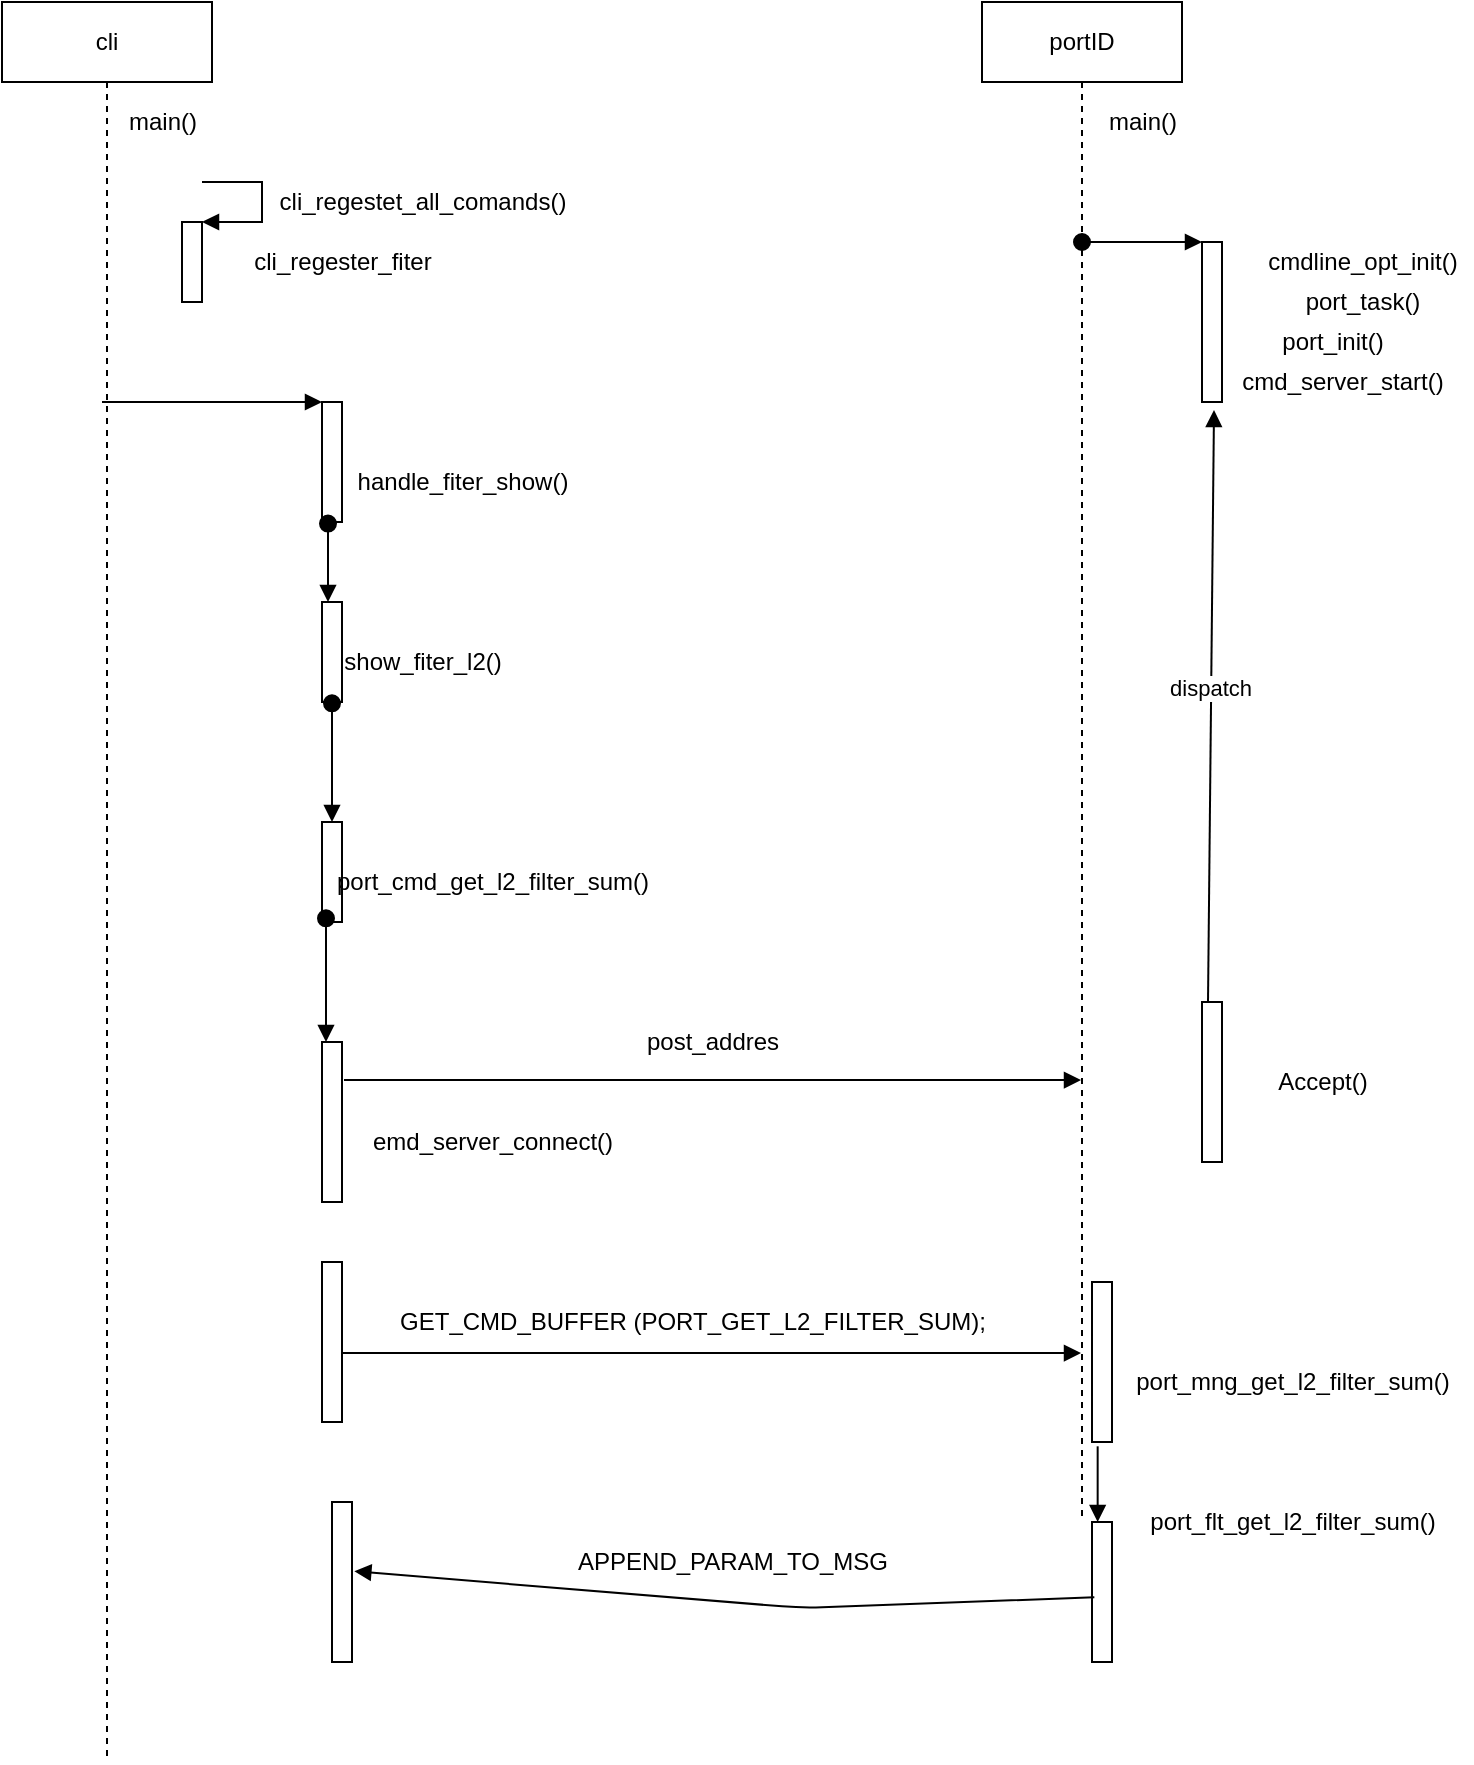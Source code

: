 <mxfile version="14.9.3" type="github">
  <diagram id="kgpKYQtTHZ0yAKxKKP6v" name="Page-1">
    <mxGraphModel dx="1087" dy="388" grid="1" gridSize="10" guides="1" tooltips="1" connect="1" arrows="1" fold="1" page="1" pageScale="1" pageWidth="850" pageHeight="1100" math="0" shadow="0">
      <root>
        <mxCell id="0" />
        <mxCell id="1" parent="0" />
        <mxCell id="9FXc6Jmi2xS2psvSpW-O-1" value="cli" style="shape=umlLifeline;perimeter=lifelinePerimeter;whiteSpace=wrap;html=1;container=1;collapsible=0;recursiveResize=0;outlineConnect=0;" vertex="1" parent="1">
          <mxGeometry x="110" y="40" width="105" height="880" as="geometry" />
        </mxCell>
        <mxCell id="9FXc6Jmi2xS2psvSpW-O-7" value="" style="html=1;points=[];perimeter=orthogonalPerimeter;" vertex="1" parent="9FXc6Jmi2xS2psvSpW-O-1">
          <mxGeometry x="90" y="110" width="10" height="40" as="geometry" />
        </mxCell>
        <mxCell id="9FXc6Jmi2xS2psvSpW-O-8" value="" style="edgeStyle=orthogonalEdgeStyle;html=1;align=left;spacingLeft=2;endArrow=block;rounded=0;entryX=1;entryY=0;" edge="1" target="9FXc6Jmi2xS2psvSpW-O-7" parent="9FXc6Jmi2xS2psvSpW-O-1">
          <mxGeometry relative="1" as="geometry">
            <mxPoint x="100" y="90" as="sourcePoint" />
            <Array as="points">
              <mxPoint x="130" y="90" />
              <mxPoint x="130" y="110" />
            </Array>
          </mxGeometry>
        </mxCell>
        <mxCell id="9FXc6Jmi2xS2psvSpW-O-11" value="" style="html=1;verticalAlign=bottom;endArrow=block;" edge="1" parent="9FXc6Jmi2xS2psvSpW-O-1">
          <mxGeometry width="80" relative="1" as="geometry">
            <mxPoint x="50" y="200" as="sourcePoint" />
            <mxPoint x="160" y="200" as="targetPoint" />
          </mxGeometry>
        </mxCell>
        <mxCell id="9FXc6Jmi2xS2psvSpW-O-2" value="main()" style="text;html=1;align=center;verticalAlign=middle;resizable=0;points=[];autosize=1;strokeColor=none;" vertex="1" parent="1">
          <mxGeometry x="165" y="90" width="50" height="20" as="geometry" />
        </mxCell>
        <mxCell id="9FXc6Jmi2xS2psvSpW-O-3" value="cli_regestet_all_comands()" style="text;html=1;align=center;verticalAlign=middle;resizable=0;points=[];autosize=1;strokeColor=none;" vertex="1" parent="1">
          <mxGeometry x="240" y="130" width="160" height="20" as="geometry" />
        </mxCell>
        <mxCell id="9FXc6Jmi2xS2psvSpW-O-4" value="cli_regester_fiter" style="text;html=1;align=center;verticalAlign=middle;resizable=0;points=[];autosize=1;strokeColor=none;" vertex="1" parent="1">
          <mxGeometry x="230" y="160" width="100" height="20" as="geometry" />
        </mxCell>
        <mxCell id="9FXc6Jmi2xS2psvSpW-O-10" value="" style="html=1;points=[];perimeter=orthogonalPerimeter;" vertex="1" parent="1">
          <mxGeometry x="270" y="240" width="10" height="60" as="geometry" />
        </mxCell>
        <mxCell id="9FXc6Jmi2xS2psvSpW-O-12" value="handle_fiter_show()" style="text;html=1;align=center;verticalAlign=middle;resizable=0;points=[];autosize=1;strokeColor=none;" vertex="1" parent="1">
          <mxGeometry x="280" y="270" width="120" height="20" as="geometry" />
        </mxCell>
        <mxCell id="9FXc6Jmi2xS2psvSpW-O-13" value="" style="html=1;points=[];perimeter=orthogonalPerimeter;" vertex="1" parent="1">
          <mxGeometry x="270" y="340" width="10" height="50" as="geometry" />
        </mxCell>
        <mxCell id="9FXc6Jmi2xS2psvSpW-O-14" value="" style="html=1;verticalAlign=bottom;startArrow=oval;endArrow=block;startSize=8;exitX=0.3;exitY=1.013;exitDx=0;exitDy=0;exitPerimeter=0;" edge="1" target="9FXc6Jmi2xS2psvSpW-O-13" parent="1" source="9FXc6Jmi2xS2psvSpW-O-10">
          <mxGeometry relative="1" as="geometry">
            <mxPoint x="210" y="420" as="sourcePoint" />
          </mxGeometry>
        </mxCell>
        <mxCell id="9FXc6Jmi2xS2psvSpW-O-15" value="show_fiter_l2()" style="text;html=1;align=center;verticalAlign=middle;resizable=0;points=[];autosize=1;strokeColor=none;" vertex="1" parent="1">
          <mxGeometry x="275" y="360" width="90" height="20" as="geometry" />
        </mxCell>
        <mxCell id="9FXc6Jmi2xS2psvSpW-O-16" value="" style="html=1;points=[];perimeter=orthogonalPerimeter;" vertex="1" parent="1">
          <mxGeometry x="270" y="450" width="10" height="50" as="geometry" />
        </mxCell>
        <mxCell id="9FXc6Jmi2xS2psvSpW-O-17" value="" style="html=1;verticalAlign=bottom;startArrow=oval;endArrow=block;startSize=8;exitX=0.5;exitY=1.013;exitDx=0;exitDy=0;exitPerimeter=0;" edge="1" parent="1" source="9FXc6Jmi2xS2psvSpW-O-13">
          <mxGeometry relative="1" as="geometry">
            <mxPoint x="275" y="510" as="sourcePoint" />
            <mxPoint x="275" y="450" as="targetPoint" />
          </mxGeometry>
        </mxCell>
        <mxCell id="9FXc6Jmi2xS2psvSpW-O-19" value="port_cmd_get_l2_filter_sum()" style="text;html=1;align=center;verticalAlign=middle;resizable=0;points=[];autosize=1;strokeColor=none;" vertex="1" parent="1">
          <mxGeometry x="270" y="470" width="170" height="20" as="geometry" />
        </mxCell>
        <mxCell id="9FXc6Jmi2xS2psvSpW-O-20" value="" style="html=1;points=[];perimeter=orthogonalPerimeter;" vertex="1" parent="1">
          <mxGeometry x="270" y="560" width="10" height="80" as="geometry" />
        </mxCell>
        <mxCell id="9FXc6Jmi2xS2psvSpW-O-21" value="" style="html=1;verticalAlign=bottom;startArrow=oval;endArrow=block;startSize=8;exitX=0.2;exitY=0.963;exitDx=0;exitDy=0;exitPerimeter=0;" edge="1" target="9FXc6Jmi2xS2psvSpW-O-20" parent="1" source="9FXc6Jmi2xS2psvSpW-O-16">
          <mxGeometry relative="1" as="geometry">
            <mxPoint x="275" y="650" as="sourcePoint" />
          </mxGeometry>
        </mxCell>
        <mxCell id="9FXc6Jmi2xS2psvSpW-O-22" value="emd_server_connect()" style="text;html=1;align=center;verticalAlign=middle;resizable=0;points=[];autosize=1;strokeColor=none;" vertex="1" parent="1">
          <mxGeometry x="285" y="600" width="140" height="20" as="geometry" />
        </mxCell>
        <mxCell id="9FXc6Jmi2xS2psvSpW-O-23" value="portID" style="shape=umlLifeline;perimeter=lifelinePerimeter;whiteSpace=wrap;html=1;container=1;collapsible=0;recursiveResize=0;outlineConnect=0;" vertex="1" parent="1">
          <mxGeometry x="600" y="40" width="100" height="760" as="geometry" />
        </mxCell>
        <mxCell id="9FXc6Jmi2xS2psvSpW-O-24" value="main()" style="text;html=1;align=center;verticalAlign=middle;resizable=0;points=[];autosize=1;strokeColor=none;" vertex="1" parent="1">
          <mxGeometry x="655" y="90" width="50" height="20" as="geometry" />
        </mxCell>
        <mxCell id="9FXc6Jmi2xS2psvSpW-O-25" value="" style="html=1;points=[];perimeter=orthogonalPerimeter;" vertex="1" parent="1">
          <mxGeometry x="710" y="160" width="10" height="80" as="geometry" />
        </mxCell>
        <mxCell id="9FXc6Jmi2xS2psvSpW-O-26" value="" style="html=1;verticalAlign=bottom;startArrow=oval;endArrow=block;startSize=8;" edge="1" target="9FXc6Jmi2xS2psvSpW-O-25" parent="1">
          <mxGeometry relative="1" as="geometry">
            <mxPoint x="650" y="160" as="sourcePoint" />
          </mxGeometry>
        </mxCell>
        <mxCell id="9FXc6Jmi2xS2psvSpW-O-27" value="cmdline_opt_init()" style="text;html=1;align=center;verticalAlign=middle;resizable=0;points=[];autosize=1;strokeColor=none;" vertex="1" parent="1">
          <mxGeometry x="735" y="160" width="110" height="20" as="geometry" />
        </mxCell>
        <mxCell id="9FXc6Jmi2xS2psvSpW-O-28" value="port_task()" style="text;html=1;align=center;verticalAlign=middle;resizable=0;points=[];autosize=1;strokeColor=none;" vertex="1" parent="1">
          <mxGeometry x="755" y="180" width="70" height="20" as="geometry" />
        </mxCell>
        <mxCell id="9FXc6Jmi2xS2psvSpW-O-30" value="port_init()" style="text;html=1;align=center;verticalAlign=middle;resizable=0;points=[];autosize=1;strokeColor=none;" vertex="1" parent="1">
          <mxGeometry x="740" y="200" width="70" height="20" as="geometry" />
        </mxCell>
        <mxCell id="9FXc6Jmi2xS2psvSpW-O-32" value="" style="html=1;verticalAlign=bottom;endArrow=block;exitX=1.1;exitY=0.238;exitDx=0;exitDy=0;exitPerimeter=0;" edge="1" parent="1" source="9FXc6Jmi2xS2psvSpW-O-20" target="9FXc6Jmi2xS2psvSpW-O-23">
          <mxGeometry width="80" relative="1" as="geometry">
            <mxPoint x="380" y="700" as="sourcePoint" />
            <mxPoint x="460" y="700" as="targetPoint" />
          </mxGeometry>
        </mxCell>
        <mxCell id="9FXc6Jmi2xS2psvSpW-O-33" value="post_addres" style="text;html=1;align=center;verticalAlign=middle;resizable=0;points=[];autosize=1;strokeColor=none;" vertex="1" parent="1">
          <mxGeometry x="425" y="550" width="80" height="20" as="geometry" />
        </mxCell>
        <mxCell id="9FXc6Jmi2xS2psvSpW-O-34" value="" style="html=1;points=[];perimeter=orthogonalPerimeter;" vertex="1" parent="1">
          <mxGeometry x="710" y="540" width="10" height="80" as="geometry" />
        </mxCell>
        <mxCell id="9FXc6Jmi2xS2psvSpW-O-35" value="dispatch" style="html=1;verticalAlign=bottom;endArrow=block;exitX=0.3;exitY=0;exitDx=0;exitDy=0;exitPerimeter=0;entryX=0.6;entryY=1.05;entryDx=0;entryDy=0;entryPerimeter=0;" edge="1" parent="1" source="9FXc6Jmi2xS2psvSpW-O-34" target="9FXc6Jmi2xS2psvSpW-O-25">
          <mxGeometry width="80" relative="1" as="geometry">
            <mxPoint x="705" y="560" as="sourcePoint" />
            <mxPoint x="710" y="420" as="targetPoint" />
          </mxGeometry>
        </mxCell>
        <mxCell id="9FXc6Jmi2xS2psvSpW-O-36" value="Accept()" style="text;html=1;align=center;verticalAlign=middle;resizable=0;points=[];autosize=1;strokeColor=none;" vertex="1" parent="1">
          <mxGeometry x="740" y="570" width="60" height="20" as="geometry" />
        </mxCell>
        <mxCell id="9FXc6Jmi2xS2psvSpW-O-37" value="" style="html=1;points=[];perimeter=orthogonalPerimeter;" vertex="1" parent="1">
          <mxGeometry x="270" y="670" width="10" height="80" as="geometry" />
        </mxCell>
        <mxCell id="9FXc6Jmi2xS2psvSpW-O-38" value="GET_CMD_BUFFER (PORT_GET_L2_FILTER_SUM);" style="text;html=1;align=center;verticalAlign=middle;resizable=0;points=[];autosize=1;strokeColor=none;" vertex="1" parent="1">
          <mxGeometry x="300" y="690" width="310" height="20" as="geometry" />
        </mxCell>
        <mxCell id="9FXc6Jmi2xS2psvSpW-O-39" value="" style="html=1;verticalAlign=bottom;endArrow=block;exitX=0.95;exitY=0.569;exitDx=0;exitDy=0;exitPerimeter=0;" edge="1" parent="1" source="9FXc6Jmi2xS2psvSpW-O-37" target="9FXc6Jmi2xS2psvSpW-O-23">
          <mxGeometry width="80" relative="1" as="geometry">
            <mxPoint x="540" y="820" as="sourcePoint" />
            <mxPoint x="650" y="880" as="targetPoint" />
          </mxGeometry>
        </mxCell>
        <mxCell id="9FXc6Jmi2xS2psvSpW-O-40" value="" style="html=1;points=[];perimeter=orthogonalPerimeter;" vertex="1" parent="1">
          <mxGeometry x="655" y="680" width="10" height="80" as="geometry" />
        </mxCell>
        <mxCell id="9FXc6Jmi2xS2psvSpW-O-41" value="" style="html=1;verticalAlign=bottom;endArrow=block;exitX=0.283;exitY=1.027;exitDx=0;exitDy=0;exitPerimeter=0;" edge="1" parent="1" source="9FXc6Jmi2xS2psvSpW-O-40" target="9FXc6Jmi2xS2psvSpW-O-43">
          <mxGeometry width="80" relative="1" as="geometry">
            <mxPoint x="540" y="820" as="sourcePoint" />
            <mxPoint x="653" y="810" as="targetPoint" />
          </mxGeometry>
        </mxCell>
        <mxCell id="9FXc6Jmi2xS2psvSpW-O-42" value="port_mng_get_l2_filter_sum()" style="text;html=1;align=center;verticalAlign=middle;resizable=0;points=[];autosize=1;strokeColor=none;" vertex="1" parent="1">
          <mxGeometry x="670" y="720" width="170" height="20" as="geometry" />
        </mxCell>
        <mxCell id="9FXc6Jmi2xS2psvSpW-O-43" value="" style="html=1;points=[];perimeter=orthogonalPerimeter;" vertex="1" parent="1">
          <mxGeometry x="655" y="800" width="10" height="70" as="geometry" />
        </mxCell>
        <mxCell id="9FXc6Jmi2xS2psvSpW-O-44" value="" style="html=1;points=[];perimeter=orthogonalPerimeter;" vertex="1" parent="1">
          <mxGeometry x="275" y="790" width="10" height="80" as="geometry" />
        </mxCell>
        <mxCell id="9FXc6Jmi2xS2psvSpW-O-45" value="" style="html=1;verticalAlign=bottom;endArrow=block;entryX=1.117;entryY=0.433;entryDx=0;entryDy=0;entryPerimeter=0;exitX=0.117;exitY=0.538;exitDx=0;exitDy=0;exitPerimeter=0;" edge="1" parent="1" source="9FXc6Jmi2xS2psvSpW-O-43" target="9FXc6Jmi2xS2psvSpW-O-44">
          <mxGeometry width="80" relative="1" as="geometry">
            <mxPoint x="540" y="990" as="sourcePoint" />
            <mxPoint x="620" y="990" as="targetPoint" />
            <Array as="points">
              <mxPoint x="510" y="843" />
            </Array>
          </mxGeometry>
        </mxCell>
        <mxCell id="9FXc6Jmi2xS2psvSpW-O-46" value="port_flt_get_l2_filter_sum()" style="text;html=1;align=center;verticalAlign=middle;resizable=0;points=[];autosize=1;strokeColor=none;" vertex="1" parent="1">
          <mxGeometry x="675" y="790" width="160" height="20" as="geometry" />
        </mxCell>
        <mxCell id="9FXc6Jmi2xS2psvSpW-O-47" value="APPEND_PARAM_TO_MSG" style="text;html=1;align=center;verticalAlign=middle;resizable=0;points=[];autosize=1;strokeColor=none;" vertex="1" parent="1">
          <mxGeometry x="390" y="810" width="170" height="20" as="geometry" />
        </mxCell>
        <mxCell id="9FXc6Jmi2xS2psvSpW-O-50" value="cmd_server_start()" style="text;html=1;align=center;verticalAlign=middle;resizable=0;points=[];autosize=1;strokeColor=none;" vertex="1" parent="1">
          <mxGeometry x="720" y="220" width="120" height="20" as="geometry" />
        </mxCell>
      </root>
    </mxGraphModel>
  </diagram>
</mxfile>
